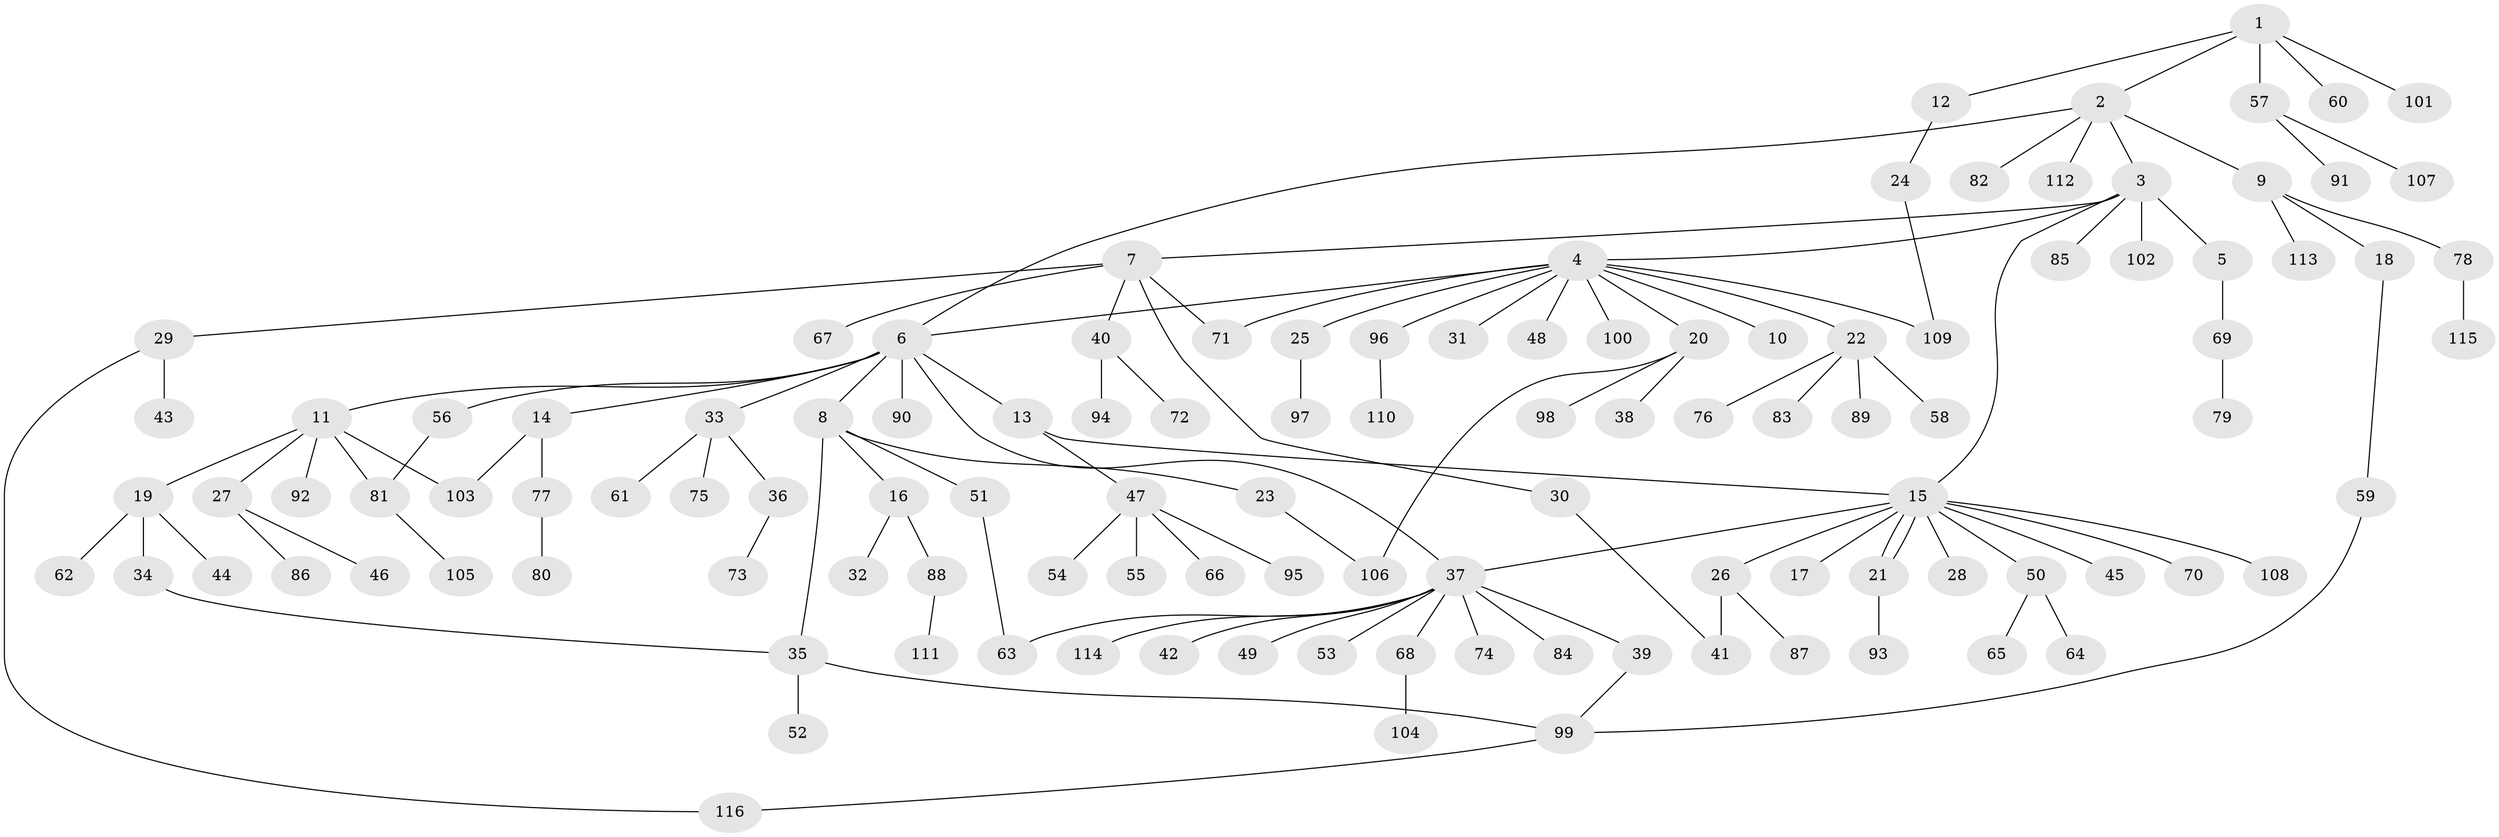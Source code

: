 // coarse degree distribution, {9: 0.011764705882352941, 6: 0.011764705882352941, 11: 0.023529411764705882, 2: 0.18823529411764706, 10: 0.011764705882352941, 5: 0.03529411764705882, 4: 0.058823529411764705, 1: 0.5529411764705883, 3: 0.09411764705882353, 13: 0.011764705882352941}
// Generated by graph-tools (version 1.1) at 2025/41/03/06/25 10:41:45]
// undirected, 116 vertices, 130 edges
graph export_dot {
graph [start="1"]
  node [color=gray90,style=filled];
  1;
  2;
  3;
  4;
  5;
  6;
  7;
  8;
  9;
  10;
  11;
  12;
  13;
  14;
  15;
  16;
  17;
  18;
  19;
  20;
  21;
  22;
  23;
  24;
  25;
  26;
  27;
  28;
  29;
  30;
  31;
  32;
  33;
  34;
  35;
  36;
  37;
  38;
  39;
  40;
  41;
  42;
  43;
  44;
  45;
  46;
  47;
  48;
  49;
  50;
  51;
  52;
  53;
  54;
  55;
  56;
  57;
  58;
  59;
  60;
  61;
  62;
  63;
  64;
  65;
  66;
  67;
  68;
  69;
  70;
  71;
  72;
  73;
  74;
  75;
  76;
  77;
  78;
  79;
  80;
  81;
  82;
  83;
  84;
  85;
  86;
  87;
  88;
  89;
  90;
  91;
  92;
  93;
  94;
  95;
  96;
  97;
  98;
  99;
  100;
  101;
  102;
  103;
  104;
  105;
  106;
  107;
  108;
  109;
  110;
  111;
  112;
  113;
  114;
  115;
  116;
  1 -- 2;
  1 -- 12;
  1 -- 57;
  1 -- 60;
  1 -- 101;
  2 -- 3;
  2 -- 6;
  2 -- 9;
  2 -- 82;
  2 -- 112;
  3 -- 4;
  3 -- 5;
  3 -- 7;
  3 -- 15;
  3 -- 85;
  3 -- 102;
  4 -- 6;
  4 -- 10;
  4 -- 20;
  4 -- 22;
  4 -- 25;
  4 -- 31;
  4 -- 48;
  4 -- 71;
  4 -- 96;
  4 -- 100;
  4 -- 109;
  5 -- 69;
  6 -- 8;
  6 -- 11;
  6 -- 13;
  6 -- 14;
  6 -- 33;
  6 -- 37;
  6 -- 56;
  6 -- 90;
  7 -- 29;
  7 -- 30;
  7 -- 40;
  7 -- 67;
  7 -- 71;
  8 -- 16;
  8 -- 23;
  8 -- 35;
  8 -- 51;
  9 -- 18;
  9 -- 78;
  9 -- 113;
  11 -- 19;
  11 -- 27;
  11 -- 81;
  11 -- 92;
  11 -- 103;
  12 -- 24;
  13 -- 15;
  13 -- 47;
  14 -- 77;
  14 -- 103;
  15 -- 17;
  15 -- 21;
  15 -- 21;
  15 -- 26;
  15 -- 28;
  15 -- 37;
  15 -- 45;
  15 -- 50;
  15 -- 70;
  15 -- 108;
  16 -- 32;
  16 -- 88;
  18 -- 59;
  19 -- 34;
  19 -- 44;
  19 -- 62;
  20 -- 38;
  20 -- 98;
  20 -- 106;
  21 -- 93;
  22 -- 58;
  22 -- 76;
  22 -- 83;
  22 -- 89;
  23 -- 106;
  24 -- 109;
  25 -- 97;
  26 -- 41;
  26 -- 87;
  27 -- 46;
  27 -- 86;
  29 -- 43;
  29 -- 116;
  30 -- 41;
  33 -- 36;
  33 -- 61;
  33 -- 75;
  34 -- 35;
  35 -- 52;
  35 -- 99;
  36 -- 73;
  37 -- 39;
  37 -- 42;
  37 -- 49;
  37 -- 53;
  37 -- 63;
  37 -- 68;
  37 -- 74;
  37 -- 84;
  37 -- 114;
  39 -- 99;
  40 -- 72;
  40 -- 94;
  47 -- 54;
  47 -- 55;
  47 -- 66;
  47 -- 95;
  50 -- 64;
  50 -- 65;
  51 -- 63;
  56 -- 81;
  57 -- 91;
  57 -- 107;
  59 -- 99;
  68 -- 104;
  69 -- 79;
  77 -- 80;
  78 -- 115;
  81 -- 105;
  88 -- 111;
  96 -- 110;
  99 -- 116;
}
